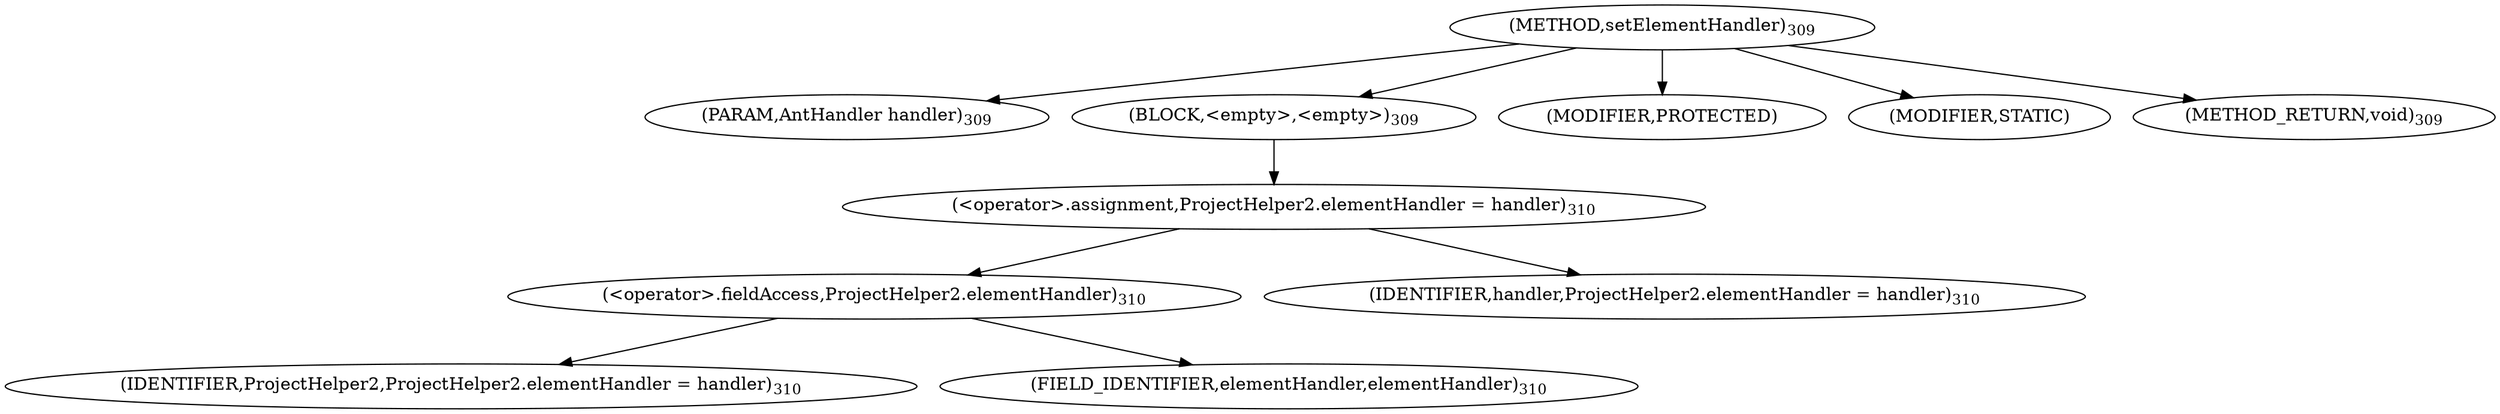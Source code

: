 digraph "setElementHandler" {  
"771" [label = <(METHOD,setElementHandler)<SUB>309</SUB>> ]
"772" [label = <(PARAM,AntHandler handler)<SUB>309</SUB>> ]
"773" [label = <(BLOCK,&lt;empty&gt;,&lt;empty&gt;)<SUB>309</SUB>> ]
"774" [label = <(&lt;operator&gt;.assignment,ProjectHelper2.elementHandler = handler)<SUB>310</SUB>> ]
"775" [label = <(&lt;operator&gt;.fieldAccess,ProjectHelper2.elementHandler)<SUB>310</SUB>> ]
"776" [label = <(IDENTIFIER,ProjectHelper2,ProjectHelper2.elementHandler = handler)<SUB>310</SUB>> ]
"777" [label = <(FIELD_IDENTIFIER,elementHandler,elementHandler)<SUB>310</SUB>> ]
"778" [label = <(IDENTIFIER,handler,ProjectHelper2.elementHandler = handler)<SUB>310</SUB>> ]
"779" [label = <(MODIFIER,PROTECTED)> ]
"780" [label = <(MODIFIER,STATIC)> ]
"781" [label = <(METHOD_RETURN,void)<SUB>309</SUB>> ]
  "771" -> "772" 
  "771" -> "773" 
  "771" -> "779" 
  "771" -> "780" 
  "771" -> "781" 
  "773" -> "774" 
  "774" -> "775" 
  "774" -> "778" 
  "775" -> "776" 
  "775" -> "777" 
}
